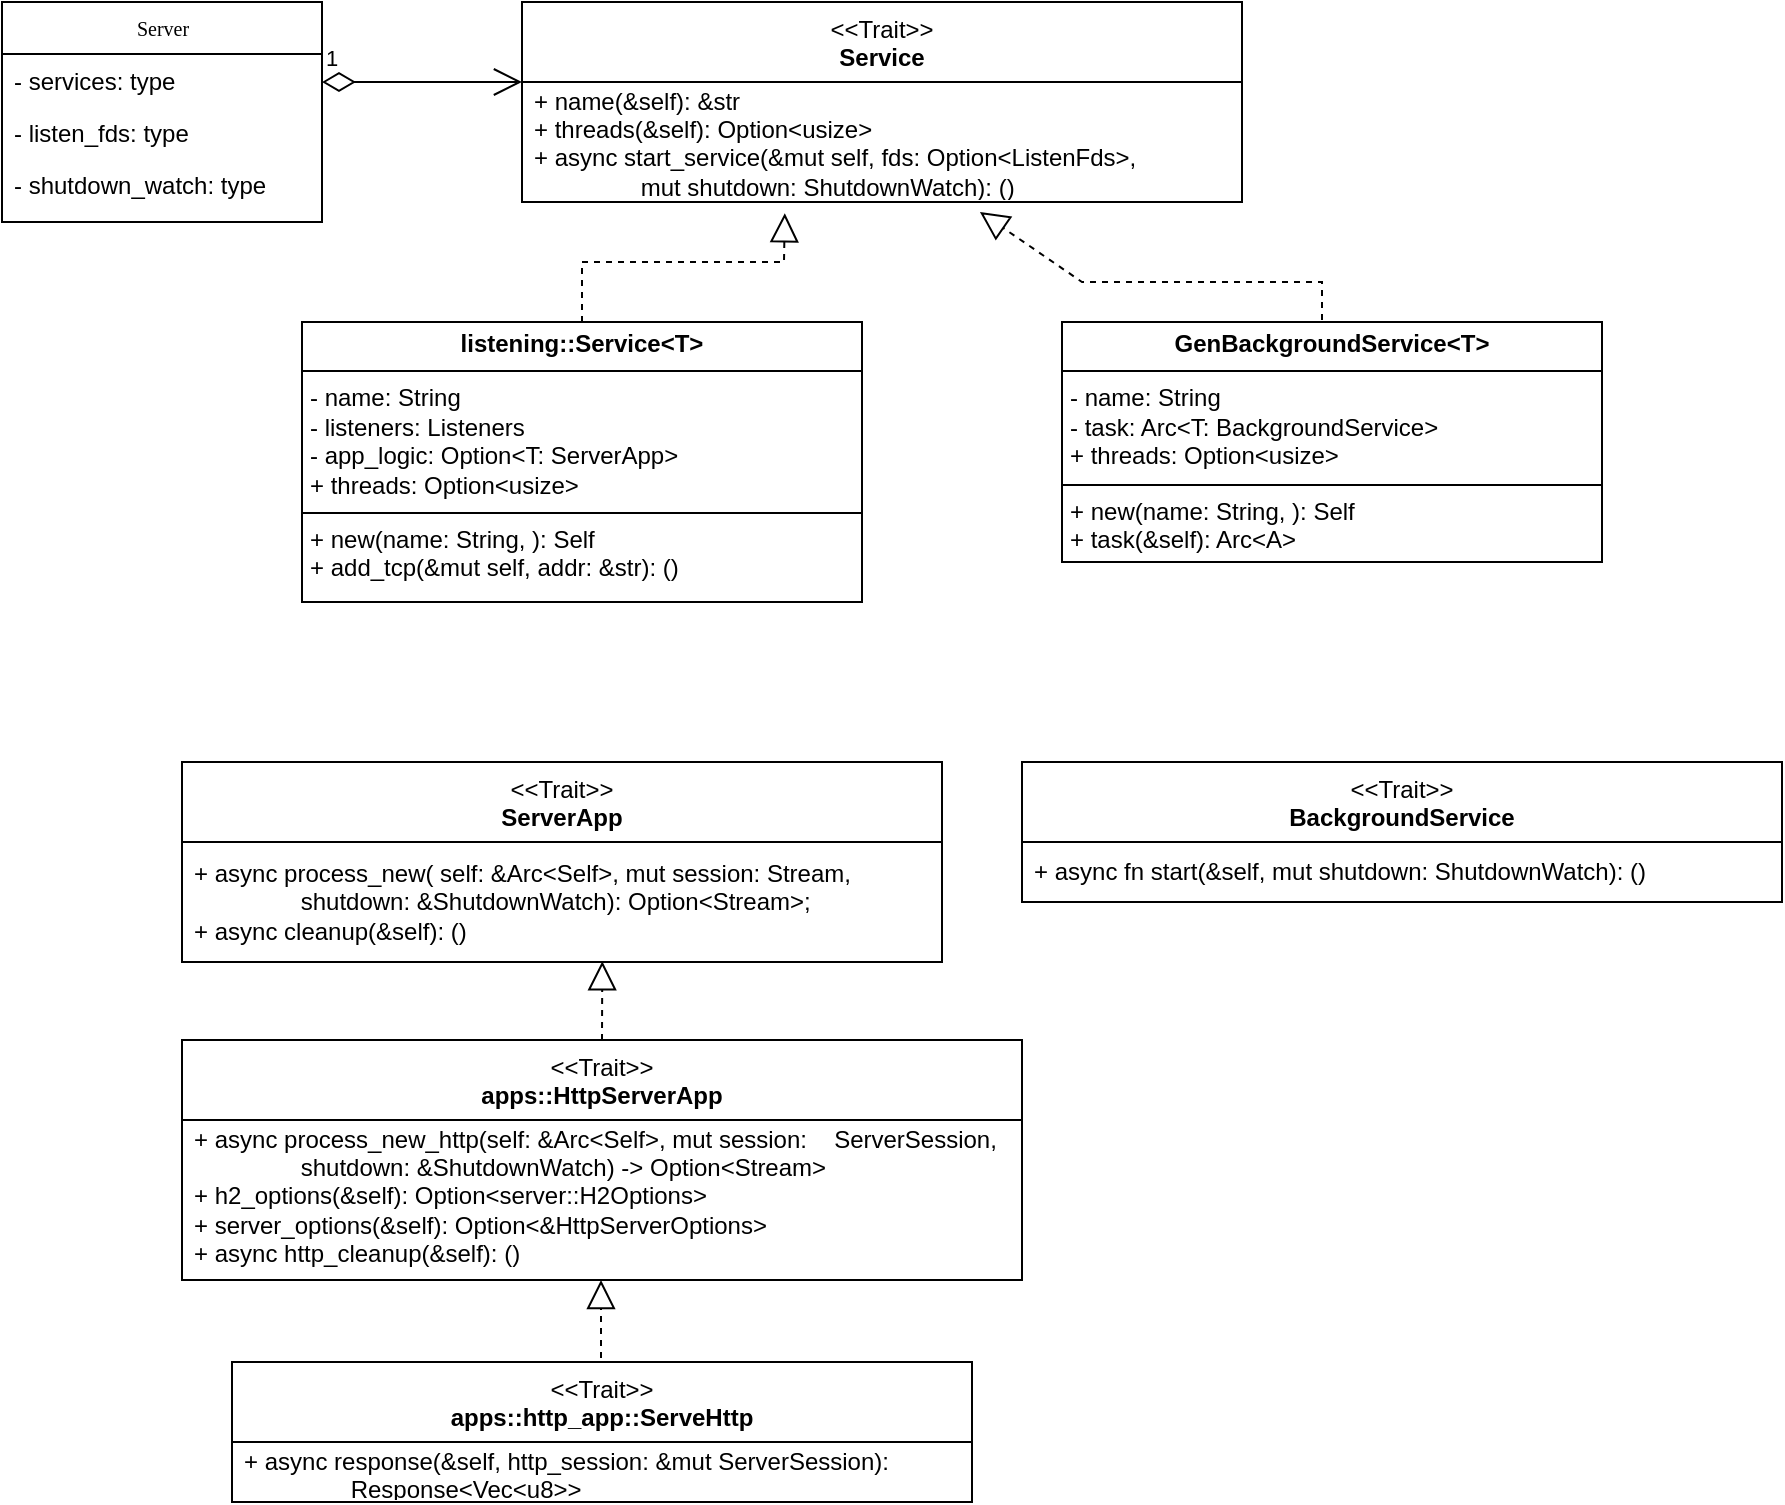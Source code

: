 <mxfile version="24.7.8">
  <diagram name="Page-1" id="c4acf3e9-155e-7222-9cf6-157b1a14988f">
    <mxGraphModel dx="1020" dy="504" grid="1" gridSize="10" guides="1" tooltips="1" connect="1" arrows="1" fold="1" page="1" pageScale="1" pageWidth="850" pageHeight="1100" background="none" math="0" shadow="0">
      <root>
        <mxCell id="0" />
        <mxCell id="1" parent="0" />
        <mxCell id="17acba5748e5396b-20" value="Server" style="swimlane;html=1;fontStyle=0;childLayout=stackLayout;horizontal=1;startSize=26;fillColor=none;horizontalStack=0;resizeParent=1;resizeLast=0;collapsible=1;marginBottom=0;swimlaneFillColor=#ffffff;rounded=0;shadow=0;comic=0;labelBackgroundColor=none;strokeWidth=1;fontFamily=Verdana;fontSize=10;align=center;" parent="1" vertex="1">
          <mxGeometry x="20" y="240" width="160" height="110" as="geometry" />
        </mxCell>
        <mxCell id="17acba5748e5396b-21" value="- services: type" style="text;html=1;strokeColor=none;fillColor=none;align=left;verticalAlign=top;spacingLeft=4;spacingRight=4;whiteSpace=wrap;overflow=hidden;rotatable=0;points=[[0,0.5],[1,0.5]];portConstraint=eastwest;" parent="17acba5748e5396b-20" vertex="1">
          <mxGeometry y="26" width="160" height="26" as="geometry" />
        </mxCell>
        <mxCell id="17acba5748e5396b-24" value="- listen_fds: type" style="text;html=1;strokeColor=none;fillColor=none;align=left;verticalAlign=top;spacingLeft=4;spacingRight=4;whiteSpace=wrap;overflow=hidden;rotatable=0;points=[[0,0.5],[1,0.5]];portConstraint=eastwest;" parent="17acba5748e5396b-20" vertex="1">
          <mxGeometry y="52" width="160" height="26" as="geometry" />
        </mxCell>
        <mxCell id="17acba5748e5396b-26" value="- shutdown_watch: type" style="text;html=1;strokeColor=none;fillColor=none;align=left;verticalAlign=top;spacingLeft=4;spacingRight=4;whiteSpace=wrap;overflow=hidden;rotatable=0;points=[[0,0.5],[1,0.5]];portConstraint=eastwest;" parent="17acba5748e5396b-20" vertex="1">
          <mxGeometry y="78" width="160" height="26" as="geometry" />
        </mxCell>
        <mxCell id="8T91ty_S6h5k6b_i8To8-3" value="&amp;lt;&amp;lt;Trait&amp;gt;&amp;gt;&lt;br&gt;&lt;b&gt;Service&lt;/b&gt;" style="swimlane;fontStyle=0;align=center;verticalAlign=top;childLayout=stackLayout;horizontal=1;startSize=40;horizontalStack=0;resizeParent=1;resizeParentMax=0;resizeLast=0;collapsible=0;marginBottom=0;html=1;whiteSpace=wrap;" parent="1" vertex="1">
          <mxGeometry x="280" y="240" width="360" height="100" as="geometry" />
        </mxCell>
        <mxCell id="8T91ty_S6h5k6b_i8To8-4" value="&lt;div&gt;+ name(&amp;amp;self): &amp;amp;str&lt;br&gt;&lt;/div&gt;&lt;div&gt;+ threads(&amp;amp;self): Option&amp;lt;usize&amp;gt;&lt;br&gt;&lt;/div&gt;&lt;div&gt;+ async start_service(&amp;amp;mut self, fds: Option&amp;lt;ListenFds&amp;gt;,&amp;nbsp;&lt;/div&gt;&lt;div&gt;&lt;span style=&quot;white-space: pre;&quot;&gt;&#x9;&lt;/span&gt;&lt;span style=&quot;white-space: pre;&quot;&gt;&#x9;&lt;/span&gt;mut shutdown: ShutdownWatch): ()&lt;/div&gt;" style="text;html=1;strokeColor=none;fillColor=none;align=left;verticalAlign=middle;spacingLeft=4;spacingRight=4;overflow=hidden;rotatable=0;points=[[0,0.5],[1,0.5]];portConstraint=eastwest;whiteSpace=wrap;" parent="8T91ty_S6h5k6b_i8To8-3" vertex="1">
          <mxGeometry y="40" width="360" height="60" as="geometry" />
        </mxCell>
        <mxCell id="8T91ty_S6h5k6b_i8To8-6" value="&lt;p style=&quot;text-align: center; margin: 4px 0px 0px;&quot;&gt;&lt;span style=&quot;background-color: initial; text-align: left;&quot;&gt;&lt;b&gt;GenBackgroundService&amp;lt;T&lt;/b&gt;&lt;/span&gt;&lt;b style=&quot;background-color: initial; text-align: left;&quot;&gt;&amp;gt;&lt;/b&gt;&lt;/p&gt;&lt;hr size=&quot;1&quot; style=&quot;border-style:solid;&quot;&gt;&lt;p style=&quot;margin:0px;margin-left:4px;&quot;&gt;- name: String&lt;br&gt;&lt;/p&gt;&lt;p style=&quot;margin:0px;margin-left:4px;&quot;&gt;- task: Arc&amp;lt;T: BackgroundService&amp;gt;&lt;/p&gt;&lt;p style=&quot;margin:0px;margin-left:4px;&quot;&gt;+ threads: Option&amp;lt;usize&amp;gt;&lt;br&gt;&lt;/p&gt;&lt;hr size=&quot;1&quot; style=&quot;border-style:solid;&quot;&gt;&lt;p style=&quot;margin:0px;margin-left:4px;&quot;&gt;+ new(name: String, ): Self&lt;br&gt;&lt;/p&gt;&lt;p style=&quot;margin:0px;margin-left:4px;&quot;&gt;+ task(&amp;amp;self): Arc&amp;lt;A&amp;gt;&lt;/p&gt;" style="verticalAlign=top;align=left;overflow=fill;html=1;whiteSpace=wrap;" parent="1" vertex="1">
          <mxGeometry x="550" y="400" width="270" height="120" as="geometry" />
        </mxCell>
        <mxCell id="8T91ty_S6h5k6b_i8To8-8" value="" style="endArrow=block;dashed=1;endFill=0;endSize=12;html=1;rounded=0;entryX=0.365;entryY=1.094;entryDx=0;entryDy=0;entryPerimeter=0;exitX=0.5;exitY=0;exitDx=0;exitDy=0;" parent="1" source="pIjUMOdEu6vYX2SS_KWz-1" target="8T91ty_S6h5k6b_i8To8-4" edge="1">
          <mxGeometry width="160" relative="1" as="geometry">
            <mxPoint x="360" y="399" as="sourcePoint" />
            <mxPoint x="520" y="399" as="targetPoint" />
            <Array as="points">
              <mxPoint x="310" y="370" />
              <mxPoint x="411" y="370" />
            </Array>
          </mxGeometry>
        </mxCell>
        <mxCell id="8T91ty_S6h5k6b_i8To8-10" value="" style="endArrow=block;dashed=1;endFill=0;endSize=12;html=1;rounded=0;entryX=0.636;entryY=1.083;entryDx=0;entryDy=0;entryPerimeter=0;" parent="1" target="8T91ty_S6h5k6b_i8To8-4" edge="1">
          <mxGeometry width="160" relative="1" as="geometry">
            <mxPoint x="680" y="399" as="sourcePoint" />
            <mxPoint x="840" y="399" as="targetPoint" />
            <Array as="points">
              <mxPoint x="680" y="380" />
              <mxPoint x="560" y="380" />
            </Array>
          </mxGeometry>
        </mxCell>
        <mxCell id="8T91ty_S6h5k6b_i8To8-11" value="1" style="endArrow=open;html=1;endSize=12;startArrow=diamondThin;startSize=14;startFill=0;edgeStyle=orthogonalEdgeStyle;align=left;verticalAlign=bottom;rounded=0;" parent="1" edge="1">
          <mxGeometry x="-1" y="3" relative="1" as="geometry">
            <mxPoint x="180" y="280" as="sourcePoint" />
            <mxPoint x="280" y="280" as="targetPoint" />
          </mxGeometry>
        </mxCell>
        <mxCell id="pIjUMOdEu6vYX2SS_KWz-1" value="&lt;p style=&quot;margin:0px;margin-top:4px;text-align:center;&quot;&gt;&lt;b style=&quot;text-align: left;&quot;&gt;listening::Service&amp;lt;T&lt;/b&gt;&lt;b style=&quot;background-color: initial; text-align: left;&quot;&gt;&amp;gt;&lt;/b&gt;&lt;/p&gt;&lt;hr size=&quot;1&quot; style=&quot;border-style:solid;&quot;&gt;&lt;p style=&quot;margin: 0px 0px 0px 4px;&quot;&gt;- name: String&lt;/p&gt;&lt;p style=&quot;margin: 0px 0px 0px 4px;&quot;&gt;- listeners:&amp;nbsp;Listeners&lt;/p&gt;&lt;p style=&quot;margin: 0px 0px 0px 4px;&quot;&gt;-&amp;nbsp;app_logic: Option&amp;lt;T: ServerApp&amp;gt;&lt;/p&gt;&lt;p style=&quot;margin: 0px 0px 0px 4px;&quot;&gt;+ threads: Option&amp;lt;usize&amp;gt;&lt;/p&gt;&lt;hr size=&quot;1&quot; style=&quot;border-style:solid;&quot;&gt;&lt;p style=&quot;margin:0px;margin-left:4px;&quot;&gt;+ new(name: String, ): Self&lt;/p&gt;&lt;p style=&quot;margin:0px;margin-left:4px;&quot;&gt;+&amp;nbsp;add_tcp(&amp;amp;mut self, addr: &amp;amp;str): ()&lt;/p&gt;&lt;p style=&quot;margin:0px;margin-left:4px;&quot;&gt;&lt;br&gt;&lt;/p&gt;" style="verticalAlign=top;align=left;overflow=fill;html=1;whiteSpace=wrap;" parent="1" vertex="1">
          <mxGeometry x="170" y="400" width="280" height="140" as="geometry" />
        </mxCell>
        <mxCell id="pIjUMOdEu6vYX2SS_KWz-2" value="&amp;lt;&amp;lt;Trait&amp;gt;&amp;gt;&lt;br&gt;&lt;b&gt;ServerApp&lt;/b&gt;" style="swimlane;fontStyle=0;align=center;verticalAlign=top;childLayout=stackLayout;horizontal=1;startSize=40;horizontalStack=0;resizeParent=1;resizeParentMax=0;resizeLast=0;collapsible=0;marginBottom=0;html=1;whiteSpace=wrap;" parent="1" vertex="1">
          <mxGeometry x="110" y="620" width="380" height="100" as="geometry" />
        </mxCell>
        <mxCell id="pIjUMOdEu6vYX2SS_KWz-3" value="+ async process_new( self: &amp;amp;Arc&amp;lt;Self&amp;gt;, mut session: Stream, &lt;span style=&quot;white-space: pre;&quot;&gt;&#x9;&lt;/span&gt;&lt;span style=&quot;white-space: pre;&quot;&gt;&#x9;&lt;/span&gt;shutdown: &amp;amp;ShutdownWatch): Option&amp;lt;Stream&amp;gt;;&lt;div&gt;+ async&amp;nbsp;cleanup(&amp;amp;self): ()&lt;/div&gt;" style="text;html=1;strokeColor=none;fillColor=none;align=left;verticalAlign=middle;spacingLeft=4;spacingRight=4;overflow=hidden;rotatable=0;points=[[0,0.5],[1,0.5]];portConstraint=eastwest;whiteSpace=wrap;" parent="pIjUMOdEu6vYX2SS_KWz-2" vertex="1">
          <mxGeometry y="40" width="380" height="60" as="geometry" />
        </mxCell>
        <mxCell id="pIjUMOdEu6vYX2SS_KWz-6" value="&amp;lt;&amp;lt;Trait&amp;gt;&amp;gt;&lt;br&gt;&lt;b&gt;apps::HttpServerApp&lt;/b&gt;" style="swimlane;fontStyle=0;align=center;verticalAlign=top;childLayout=stackLayout;horizontal=1;startSize=40;horizontalStack=0;resizeParent=1;resizeParentMax=0;resizeLast=0;collapsible=0;marginBottom=0;html=1;whiteSpace=wrap;" parent="1" vertex="1">
          <mxGeometry x="110" y="759" width="420" height="120" as="geometry" />
        </mxCell>
        <mxCell id="pIjUMOdEu6vYX2SS_KWz-7" value="+&amp;nbsp;async process_new_http(self: &amp;amp;Arc&amp;lt;Self&amp;gt;, mut session: &lt;span style=&quot;white-space: pre;&quot;&gt;&#x9;&lt;/span&gt;ServerSession, &lt;span style=&quot;white-space: pre;&quot;&gt;&#x9;&lt;/span&gt;&lt;span style=&quot;white-space: pre;&quot;&gt;&#x9;&lt;/span&gt;shutdown: &amp;amp;ShutdownWatch) -&amp;gt; Option&amp;lt;Stream&amp;gt;&lt;div&gt;+&amp;nbsp;h2_options(&amp;amp;self):&amp;nbsp;Option&amp;lt;server::H2Options&amp;gt;&lt;/div&gt;&lt;div&gt;+ server_options(&amp;amp;self):&amp;nbsp;Option&amp;lt;&amp;amp;HttpServerOptions&amp;gt;&lt;/div&gt;&lt;div&gt;+&amp;nbsp;async http_cleanup(&amp;amp;self): ()&lt;/div&gt;&lt;div&gt;&lt;br&gt;&lt;/div&gt;" style="text;html=1;strokeColor=none;fillColor=none;align=left;verticalAlign=middle;spacingLeft=4;spacingRight=4;overflow=hidden;rotatable=0;points=[[0,0.5],[1,0.5]];portConstraint=eastwest;whiteSpace=wrap;" parent="pIjUMOdEu6vYX2SS_KWz-6" vertex="1">
          <mxGeometry y="40" width="420" height="80" as="geometry" />
        </mxCell>
        <mxCell id="pIjUMOdEu6vYX2SS_KWz-8" value="" style="endArrow=block;dashed=1;endFill=0;endSize=12;html=1;rounded=0;exitX=0.5;exitY=0;exitDx=0;exitDy=0;entryX=0.553;entryY=0.994;entryDx=0;entryDy=0;entryPerimeter=0;" parent="1" source="pIjUMOdEu6vYX2SS_KWz-6" target="pIjUMOdEu6vYX2SS_KWz-3" edge="1">
          <mxGeometry width="160" relative="1" as="geometry">
            <mxPoint x="160" y="760" as="sourcePoint" />
            <mxPoint x="318" y="722" as="targetPoint" />
          </mxGeometry>
        </mxCell>
        <mxCell id="pIjUMOdEu6vYX2SS_KWz-9" value="&amp;lt;&amp;lt;Trait&amp;gt;&amp;gt;&lt;br&gt;&lt;b&gt;apps::http_app::ServeHttp&lt;/b&gt;" style="swimlane;fontStyle=0;align=center;verticalAlign=top;childLayout=stackLayout;horizontal=1;startSize=40;horizontalStack=0;resizeParent=1;resizeParentMax=0;resizeLast=0;collapsible=0;marginBottom=0;html=1;whiteSpace=wrap;" parent="1" vertex="1">
          <mxGeometry x="135" y="920" width="370" height="70" as="geometry" />
        </mxCell>
        <mxCell id="pIjUMOdEu6vYX2SS_KWz-10" value="+&amp;nbsp;async response(&amp;amp;self, http_session: &amp;amp;mut ServerSession): &lt;span style=&quot;white-space: pre;&quot;&gt;&#x9;&lt;/span&gt;&lt;span style=&quot;white-space: pre;&quot;&gt;&#x9;&lt;/span&gt;Response&amp;lt;Vec&amp;lt;u8&amp;gt;&amp;gt;" style="text;html=1;strokeColor=none;fillColor=none;align=left;verticalAlign=middle;spacingLeft=4;spacingRight=4;overflow=hidden;rotatable=0;points=[[0,0.5],[1,0.5]];portConstraint=eastwest;whiteSpace=wrap;" parent="pIjUMOdEu6vYX2SS_KWz-9" vertex="1">
          <mxGeometry y="40" width="370" height="30" as="geometry" />
        </mxCell>
        <mxCell id="pIjUMOdEu6vYX2SS_KWz-11" value="" style="endArrow=block;dashed=1;endFill=0;endSize=12;html=1;rounded=0;exitX=0.5;exitY=0;exitDx=0;exitDy=0;entryX=0.553;entryY=0.994;entryDx=0;entryDy=0;entryPerimeter=0;" parent="1" edge="1">
          <mxGeometry width="160" relative="1" as="geometry">
            <mxPoint x="319.5" y="918" as="sourcePoint" />
            <mxPoint x="319.5" y="879" as="targetPoint" />
          </mxGeometry>
        </mxCell>
        <mxCell id="9A0DbeiUamfnDFkeGNF3-1" value="&amp;lt;&amp;lt;Trait&amp;gt;&amp;gt;&lt;br&gt;&lt;b&gt;BackgroundService&lt;/b&gt;" style="swimlane;fontStyle=0;align=center;verticalAlign=top;childLayout=stackLayout;horizontal=1;startSize=40;horizontalStack=0;resizeParent=1;resizeParentMax=0;resizeLast=0;collapsible=0;marginBottom=0;html=1;whiteSpace=wrap;" vertex="1" parent="1">
          <mxGeometry x="530" y="620" width="380" height="70" as="geometry" />
        </mxCell>
        <mxCell id="9A0DbeiUamfnDFkeGNF3-2" value="&lt;div&gt;+ async fn start(&amp;amp;self, mut shutdown: ShutdownWatch): ()&lt;/div&gt;" style="text;html=1;strokeColor=none;fillColor=none;align=left;verticalAlign=middle;spacingLeft=4;spacingRight=4;overflow=hidden;rotatable=0;points=[[0,0.5],[1,0.5]];portConstraint=eastwest;whiteSpace=wrap;" vertex="1" parent="9A0DbeiUamfnDFkeGNF3-1">
          <mxGeometry y="40" width="380" height="30" as="geometry" />
        </mxCell>
      </root>
    </mxGraphModel>
  </diagram>
</mxfile>
